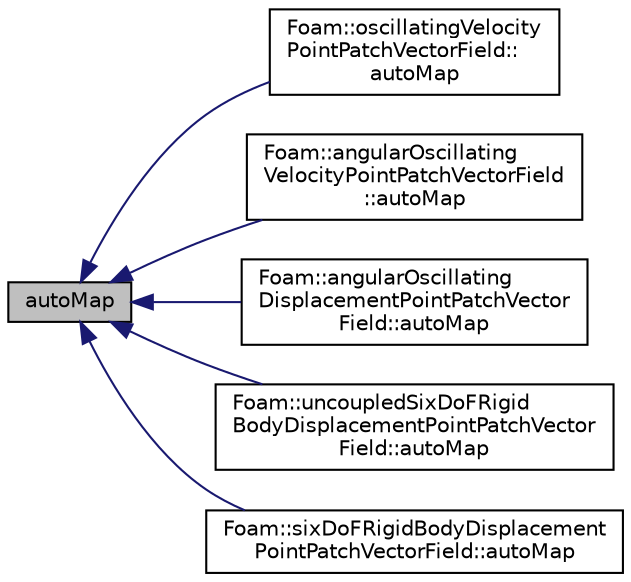 digraph "autoMap"
{
  bgcolor="transparent";
  edge [fontname="Helvetica",fontsize="10",labelfontname="Helvetica",labelfontsize="10"];
  node [fontname="Helvetica",fontsize="10",shape=record];
  rankdir="LR";
  Node1 [label="autoMap",height=0.2,width=0.4,color="black", fillcolor="grey75", style="filled", fontcolor="black"];
  Node1 -> Node2 [dir="back",color="midnightblue",fontsize="10",style="solid",fontname="Helvetica"];
  Node2 [label="Foam::oscillatingVelocity\lPointPatchVectorField::\lautoMap",height=0.2,width=0.4,color="black",URL="$a01720.html#a29ce2a7cdc96cffba66b33b9ab1355a4",tooltip="Map (and resize as needed) from self given a mapping object. "];
  Node1 -> Node3 [dir="back",color="midnightblue",fontsize="10",style="solid",fontname="Helvetica"];
  Node3 [label="Foam::angularOscillating\lVelocityPointPatchVectorField\l::autoMap",height=0.2,width=0.4,color="black",URL="$a00055.html#a29ce2a7cdc96cffba66b33b9ab1355a4",tooltip="Map (and resize as needed) from self given a mapping object. "];
  Node1 -> Node4 [dir="back",color="midnightblue",fontsize="10",style="solid",fontname="Helvetica"];
  Node4 [label="Foam::angularOscillating\lDisplacementPointPatchVector\lField::autoMap",height=0.2,width=0.4,color="black",URL="$a00054.html#a29ce2a7cdc96cffba66b33b9ab1355a4",tooltip="Map (and resize as needed) from self given a mapping object. "];
  Node1 -> Node5 [dir="back",color="midnightblue",fontsize="10",style="solid",fontname="Helvetica"];
  Node5 [label="Foam::uncoupledSixDoFRigid\lBodyDisplacementPointPatchVector\lField::autoMap",height=0.2,width=0.4,color="black",URL="$a02723.html#a29ce2a7cdc96cffba66b33b9ab1355a4",tooltip="Map (and resize as needed) from self given a mapping object. "];
  Node1 -> Node6 [dir="back",color="midnightblue",fontsize="10",style="solid",fontname="Helvetica"];
  Node6 [label="Foam::sixDoFRigidBodyDisplacement\lPointPatchVectorField::autoMap",height=0.2,width=0.4,color="black",URL="$a02312.html#a29ce2a7cdc96cffba66b33b9ab1355a4",tooltip="Map (and resize as needed) from self given a mapping object. "];
}
